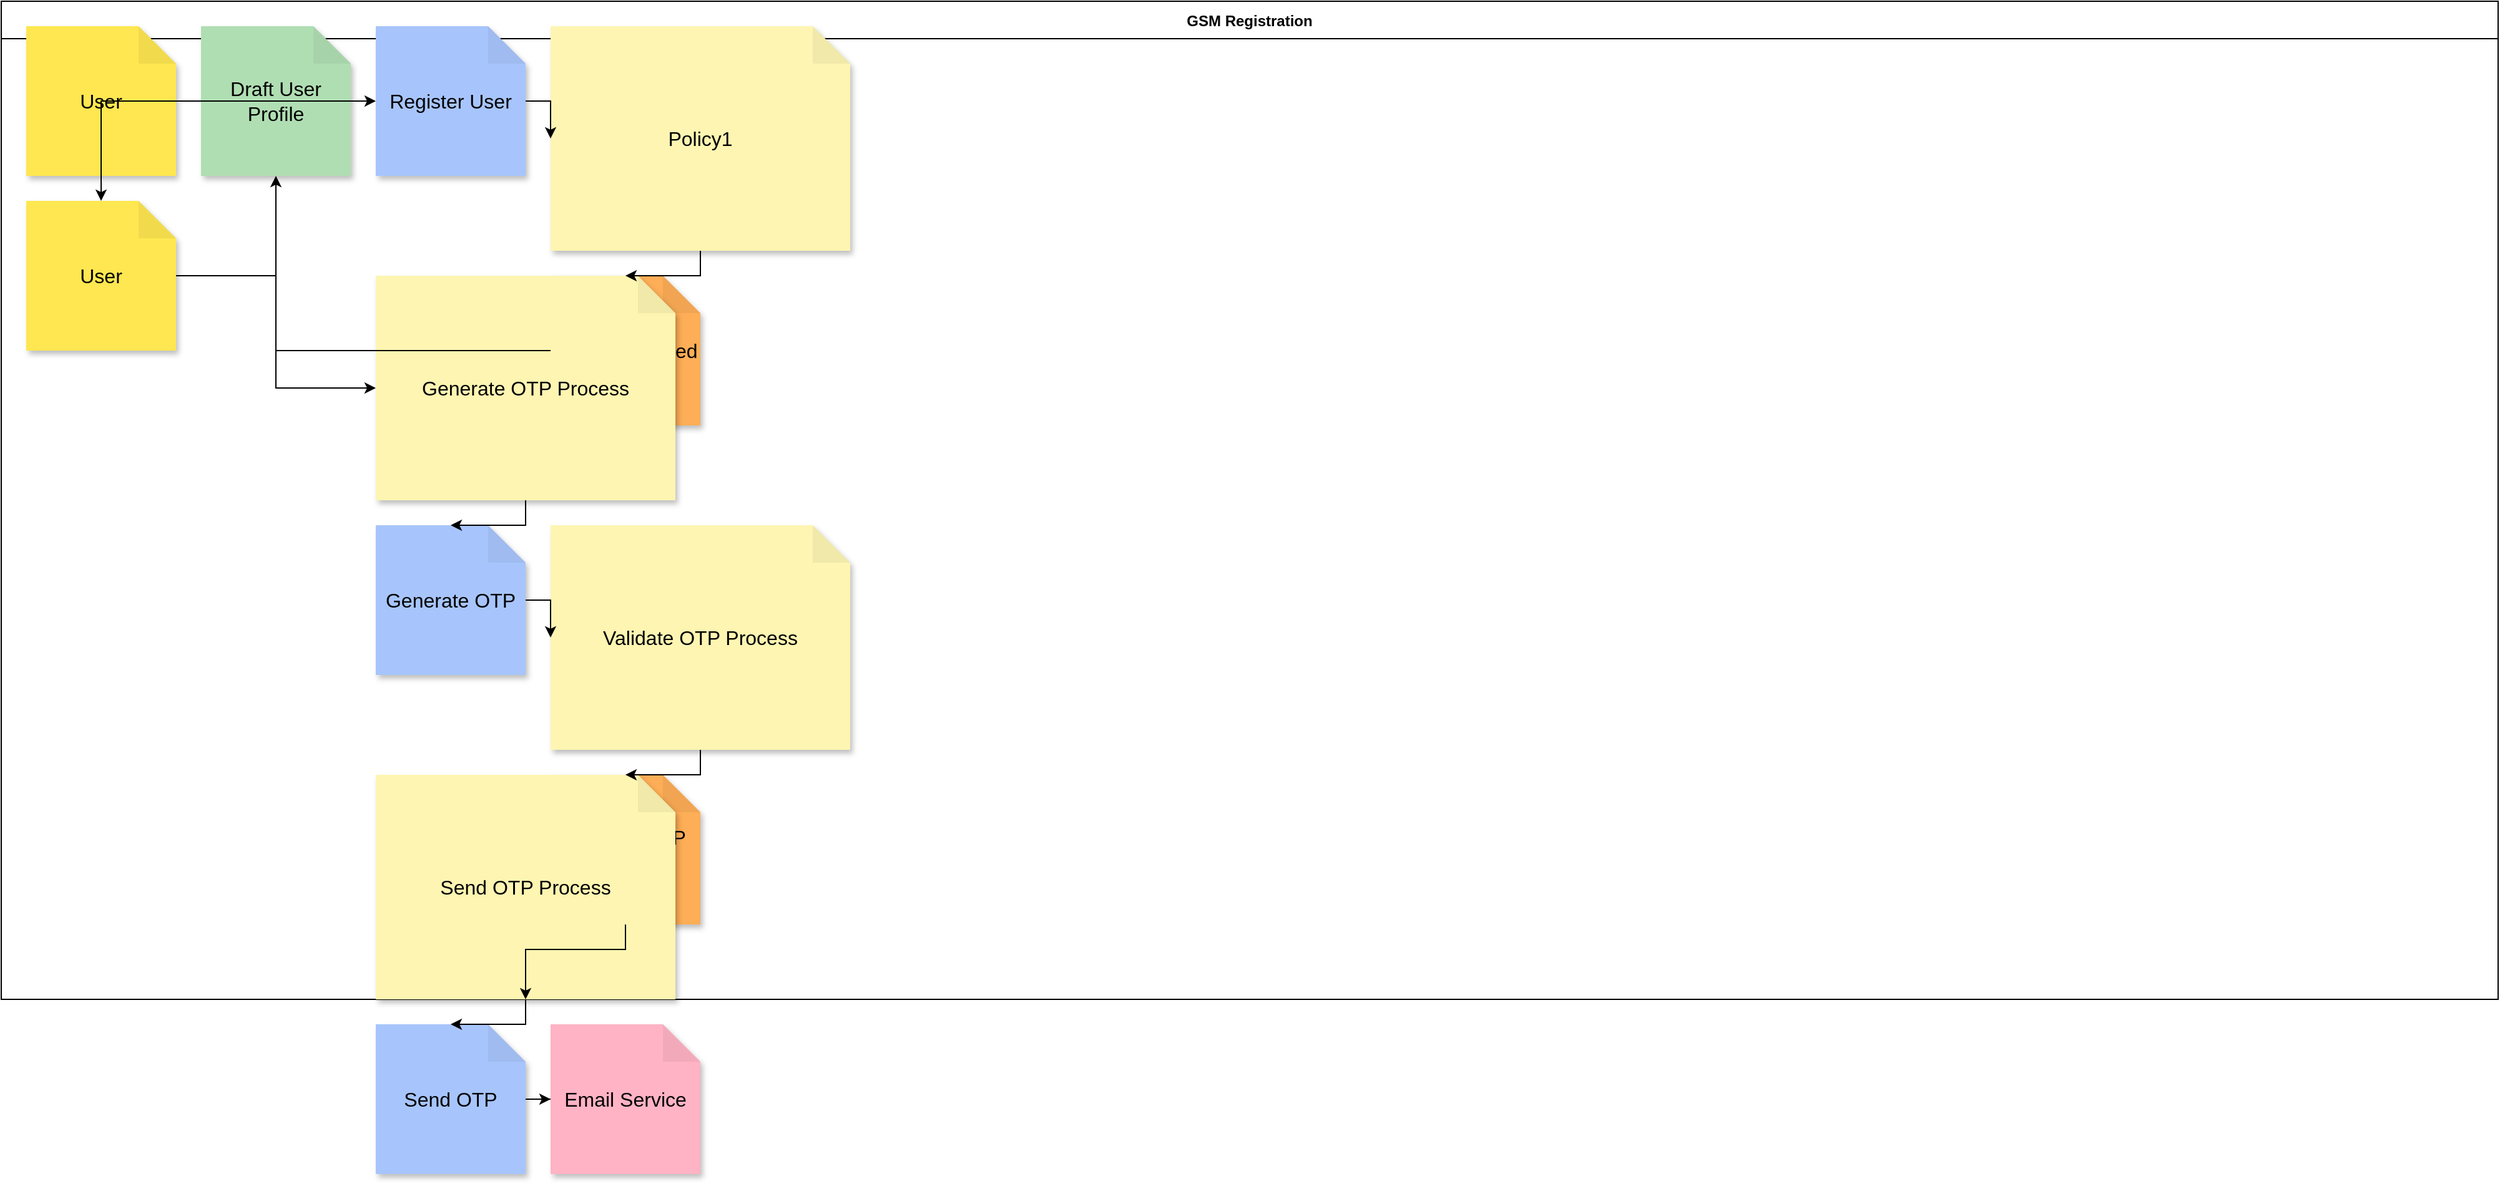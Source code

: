 <mxGraphModel>
  <root>
    <mxCell id="0" />
    <mxCell id="1" parent="0" />
    <mxCell id="2" value="GSM Registration" style="swimlane;startSize=30;horizontal=1;" vertex="1" parent="1">
      <mxGeometry x="0" y="0" width="2000" height="800" as="geometry" />
    </mxCell>
    <mxCell id="3" value="User" style="shape=note;whiteSpace=wrap;html=1;backgroundOutline=1;darkOpacity=0.05;fillColor=#fee750;strokeColor=none;fontSize=16;fontStyle=0;rotation=0;shadow=1;" vertex="1" parent="2">
      <mxGeometry x="20" y="20" width="120" height="120" as="geometry" />
    </mxCell>
    <mxCell id="4" value="User" style="shape=note;whiteSpace=wrap;html=1;backgroundOutline=1;darkOpacity=0.05;fillColor=#fee750;strokeColor=none;fontSize=16;fontStyle=0;rotation=0;shadow=1;" vertex="1" parent="2">
      <mxGeometry x="20" y="160" width="120" height="120" as="geometry" />
    </mxCell>
    <mxCell id="5" value="Draft User Profile" style="shape=note;whiteSpace=wrap;html=1;backgroundOutline=1;darkOpacity=0.05;fillColor=#b0deb3;strokeColor=none;fontSize=16;fontStyle=0;rotation=0;shadow=1;" vertex="1" parent="2">
      <mxGeometry x="160" y="20" width="120" height="120" as="geometry" />
    </mxCell>
    <mxCell id="6" value="Register User" style="shape=note;whiteSpace=wrap;html=1;backgroundOutline=1;darkOpacity=0.05;fillColor=#a7c5fc;strokeColor=none;fontSize=16;fontStyle=0;rotation=0;shadow=1;" vertex="1" parent="2">
      <mxGeometry x="300" y="20" width="120" height="120" as="geometry" />
    </mxCell>
    <mxCell id="7" value="Policy1" style="shape=note;whiteSpace=wrap;html=1;backgroundOutline=1;darkOpacity=0.05;fillColor=#fef5b2;strokeColor=none;fontSize=16;fontStyle=0;rotation=0;shadow=1;" vertex="1" parent="2">
      <mxGeometry x="440" y="20" width="240" height="180" as="geometry" />
    </mxCell>
    <mxCell id="8" value="User Registered" style="shape=note;whiteSpace=wrap;html=1;backgroundOutline=1;darkOpacity=0.05;fillColor=#feae57;strokeColor=none;fontSize=16;fontStyle=0;rotation=0;shadow=1;" vertex="1" parent="2">
      <mxGeometry x="440" y="220" width="120" height="120" as="geometry" />
    </mxCell>
    <mxCell id="9" value="Generate OTP Process" style="shape=note;whiteSpace=wrap;html=1;backgroundOutline=1;darkOpacity=0.05;fillColor=#fef5b2;strokeColor=none;fontSize=16;fontStyle=0;rotation=0;shadow=1;" vertex="1" parent="2">
      <mxGeometry x="300" y="220" width="240" height="180" as="geometry" />
    </mxCell>
    <mxCell id="10" value="Generate OTP" style="shape=note;whiteSpace=wrap;html=1;backgroundOutline=1;darkOpacity=0.05;fillColor=#a7c5fc;strokeColor=none;fontSize=16;fontStyle=0;rotation=0;shadow=1;" vertex="1" parent="2">
      <mxGeometry x="300" y="420" width="120" height="120" as="geometry" />
    </mxCell>
    <mxCell id="11" value="Validate OTP Process" style="shape=note;whiteSpace=wrap;html=1;backgroundOutline=1;darkOpacity=0.05;fillColor=#fef5b2;strokeColor=none;fontSize=16;fontStyle=0;rotation=0;shadow=1;" vertex="1" parent="2">
      <mxGeometry x="440" y="420" width="240" height="180" as="geometry" />
    </mxCell>
    <mxCell id="12" value="Register OTP Generated" style="shape=note;whiteSpace=wrap;html=1;backgroundOutline=1;darkOpacity=0.05;fillColor=#feae57;strokeColor=none;fontSize=16;fontStyle=0;rotation=0;shadow=1;" vertex="1" parent="2">
      <mxGeometry x="440" y="620" width="120" height="120" as="geometry" />
    </mxCell>
    <mxCell id="13" value="Send OTP Process" style="shape=note;whiteSpace=wrap;html=1;backgroundOutline=1;darkOpacity=0.05;fillColor=#fef5b2;strokeColor=none;fontSize=16;fontStyle=0;rotation=0;shadow=1;" vertex="1" parent="2">
      <mxGeometry x="300" y="620" width="240" height="180" as="geometry" />
    </mxCell>
    <mxCell id="14" value="Send OTP" style="shape=note;whiteSpace=wrap;html=1;backgroundOutline=1;darkOpacity=0.05;fillColor=#a7c5fc;strokeColor=none;fontSize=16;fontStyle=0;rotation=0;shadow=1;" vertex="1" parent="2">
      <mxGeometry x="300" y="820" width="120" height="120" as="geometry" />
    </mxCell>
    <mxCell id="15" value="Email Service" style="shape=note;whiteSpace=wrap;html=1;backgroundOutline=1;darkOpacity=0.05;fillColor=#ffb3c5;strokeColor=none;fontSize=16;fontStyle=0;rotation=0;shadow=1;" vertex="1" parent="2">
      <mxGeometry x="440" y="820" width="120" height="120" as="geometry" />
    </mxCell>
    <mxCell id="16" style="edgeStyle=orthogonalEdgeStyle;rounded=0;orthogonalLoop=1;jettySize=auto;html=1;" edge="1" parent="2" source="3" target="6">
      <mxGeometry relative="1" as="geometry" />
    </mxCell>
    <mxCell id="17" style="edgeStyle=orthogonalEdgeStyle;rounded=0;orthogonalLoop=1;jettySize=auto;html=1;" edge="1" parent="2" source="6" target="7">
      <mxGeometry relative="1" as="geometry" />
    </mxCell>
    <mxCell id="18" style="edgeStyle=orthogonalEdgeStyle;rounded=0;orthogonalLoop=1;jettySize=auto;html=1;" edge="1" parent="2" source="7" target="8">
      <mxGeometry relative="1" as="geometry" />
    </mxCell>
    <mxCell id="19" style="edgeStyle=orthogonalEdgeStyle;rounded=0;orthogonalLoop=1;jettySize=auto;html=1;" edge="1" parent="2" source="8" target="5">
      <mxGeometry relative="1" as="geometry" />
    </mxCell>
    <mxCell id="20" style="edgeStyle=orthogonalEdgeStyle;rounded=0;orthogonalLoop=1;jettySize=auto;html=1;" edge="1" parent="2" source="5" target="4">
      <mxGeometry relative="1" as="geometry" />
    </mxCell>
    <mxCell id="21" style="edgeStyle=orthogonalEdgeStyle;rounded=0;orthogonalLoop=1;jettySize=auto;html=1;" edge="1" parent="2" source="4" target="9">
      <mxGeometry relative="1" as="geometry" />
    </mxCell>
    <mxCell id="22" style="edgeStyle=orthogonalEdgeStyle;rounded=0;orthogonalLoop=1;jettySize=auto;html=1;" edge="1" parent="2" source="9" target="10">
      <mxGeometry relative="1" as="geometry" />
    </mxCell>
    <mxCell id="23" style="edgeStyle=orthogonalEdgeStyle;rounded=0;orthogonalLoop=1;jettySize=auto;html=1;" edge="1" parent="2" source="10" target="11">
      <mxGeometry relative="1" as="geometry" />
    </mxCell>
    <mxCell id="24" style="edgeStyle=orthogonalEdgeStyle;rounded=0;orthogonalLoop=1;jettySize=auto;html=1;" edge="1" parent="2" source="11" target="12">
      <mxGeometry relative="1" as="geometry" />
    </mxCell>
    <mxCell id="25" style="edgeStyle=orthogonalEdgeStyle;rounded=0;orthogonalLoop=1;jettySize=auto;html=1;" edge="1" parent="2" source="12" target="13">
      <mxGeometry relative="1" as="geometry" />
    </mxCell>
    <mxCell id="26" style="edgeStyle=orthogonalEdgeStyle;rounded=0;orthogonalLoop=1;jettySize=auto;html=1;" edge="1" parent="2" source="13" target="14">
      <mxGeometry relative="1" as="geometry" />
    </mxCell>
    <mxCell id="27" style="edgeStyle=orthogonalEdgeStyle;rounded=0;orthogonalLoop=1;jettySize=auto;html=1;" edge="1" parent="2" source="14" target="15">
      <mxGeometry relative="1" as="geometry" />
    </mxCell>
  </root>
</mxGraphModel>